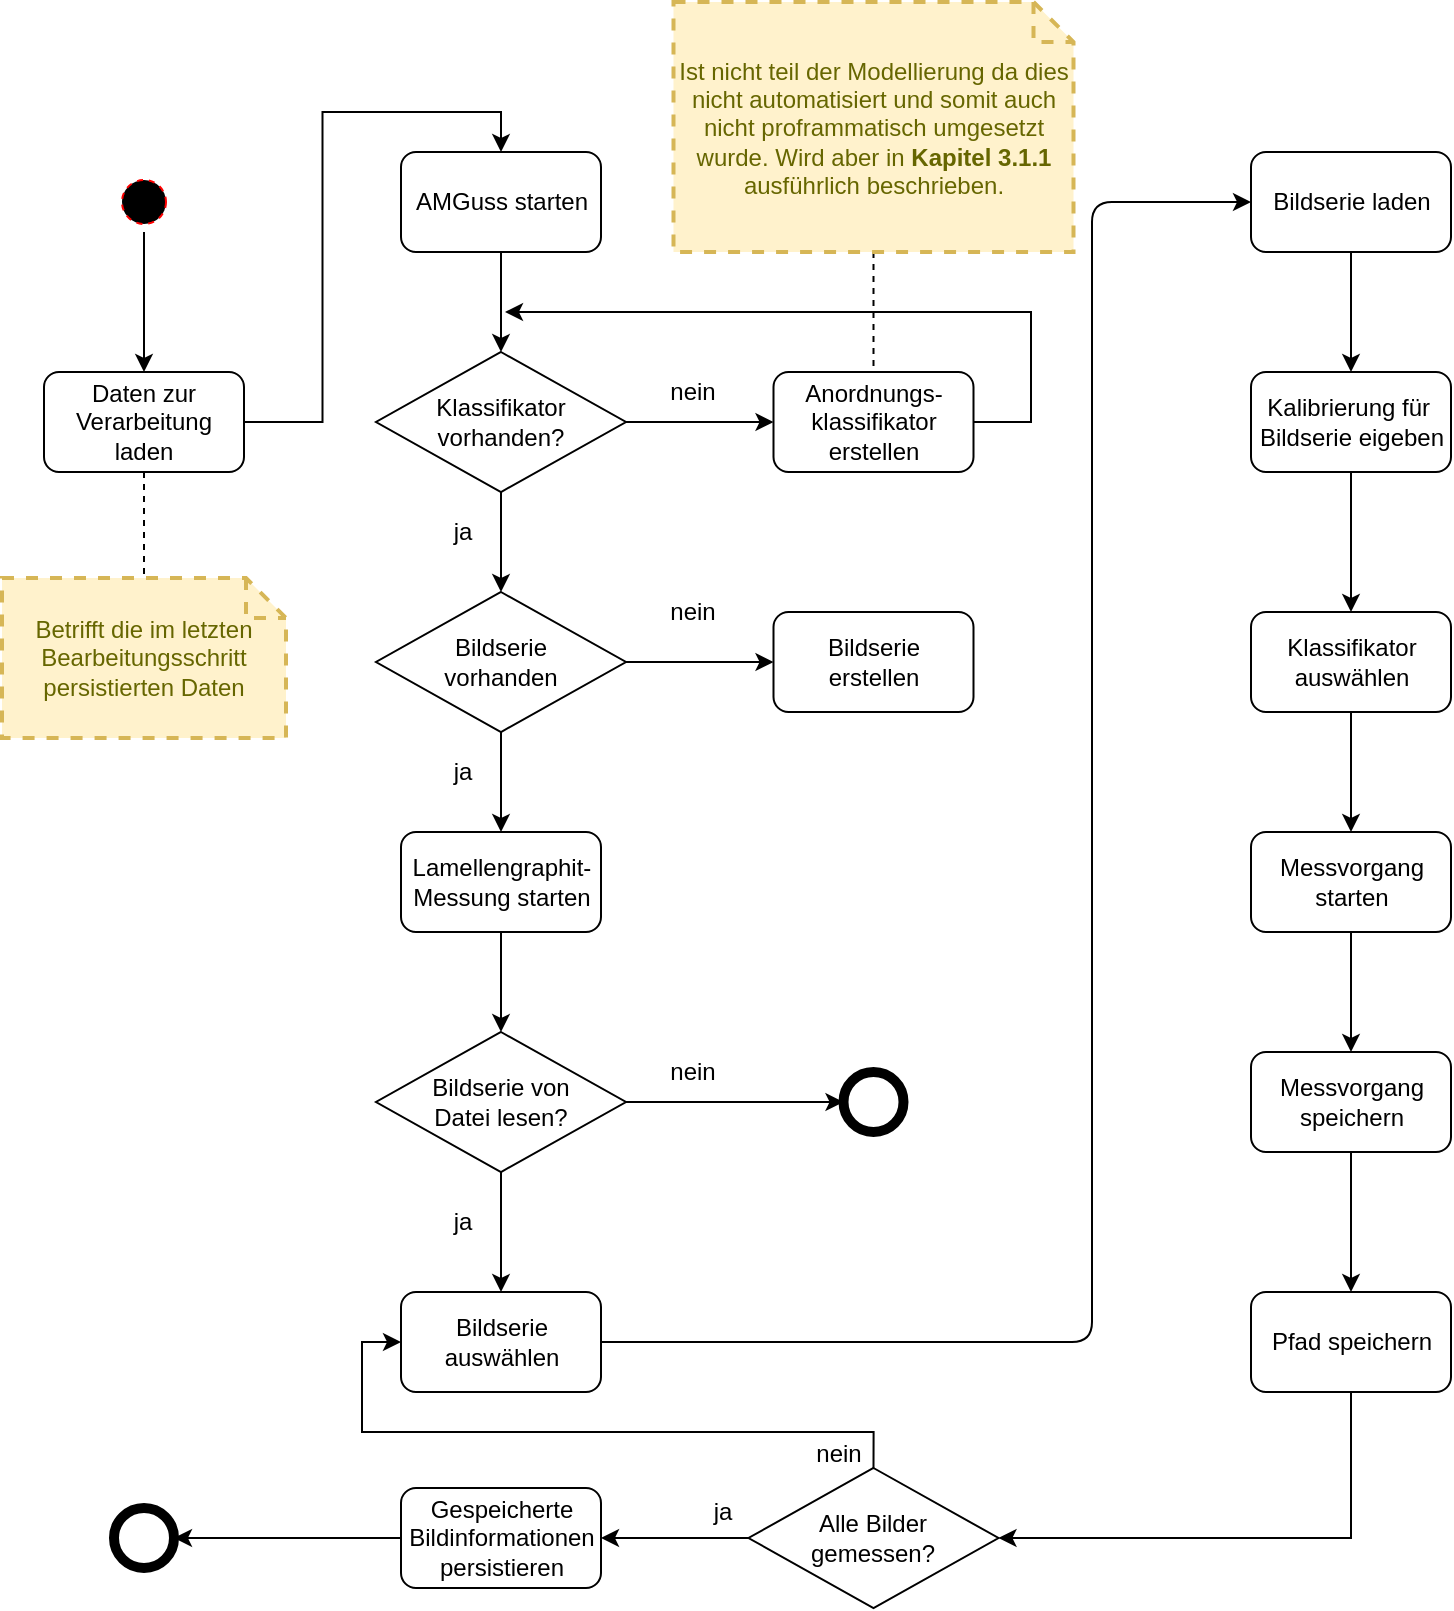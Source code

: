 <mxfile version="14.6.13" type="device"><diagram id="0cp8FbKmrDDWQ9BymdSI" name="Seite-1"><mxGraphModel dx="1550" dy="895" grid="0" gridSize="10" guides="1" tooltips="1" connect="1" arrows="1" fold="1" page="1" pageScale="1" pageWidth="827" pageHeight="1169" math="0" shadow="0"><root><mxCell id="0"/><mxCell id="1" parent="0"/><mxCell id="h053MISelG3bGiyJhrfF-37" style="edgeStyle=orthogonalEdgeStyle;curved=0;rounded=1;sketch=0;orthogonalLoop=1;jettySize=auto;html=1;entryX=0.5;entryY=0;entryDx=0;entryDy=0;fontSize=12;endArrow=classic;endFill=1;" parent="1" source="mZb8H5w4iBh2y0f10wdc-1" target="mZb8H5w4iBh2y0f10wdc-4" edge="1"><mxGeometry relative="1" as="geometry"/></mxCell><mxCell id="mZb8H5w4iBh2y0f10wdc-1" value="Lamellengraphit-Messung starten" style="rounded=1;whiteSpace=wrap;html=1;" parent="1" vertex="1"><mxGeometry x="274.5" y="494" width="100" height="50" as="geometry"/></mxCell><mxCell id="h053MISelG3bGiyJhrfF-38" style="edgeStyle=orthogonalEdgeStyle;curved=0;rounded=1;sketch=0;orthogonalLoop=1;jettySize=auto;html=1;entryX=0.5;entryY=0;entryDx=0;entryDy=0;fontSize=12;endArrow=classic;endFill=1;" parent="1" source="mZb8H5w4iBh2y0f10wdc-4" target="mZb8H5w4iBh2y0f10wdc-6" edge="1"><mxGeometry relative="1" as="geometry"/></mxCell><mxCell id="a9WPJ5ZZiJ02zoqR3pa8-24" style="edgeStyle=orthogonalEdgeStyle;rounded=0;orthogonalLoop=1;jettySize=auto;html=1;entryX=0;entryY=0.5;entryDx=0;entryDy=0;fontSize=12;endArrow=classic;endFill=1;" parent="1" source="mZb8H5w4iBh2y0f10wdc-4" target="h053MISelG3bGiyJhrfF-19" edge="1"><mxGeometry relative="1" as="geometry"/></mxCell><mxCell id="mZb8H5w4iBh2y0f10wdc-4" value="Bildserie von &lt;br&gt;Datei lesen?" style="rhombus;whiteSpace=wrap;html=1;" parent="1" vertex="1"><mxGeometry x="262" y="594" width="125" height="70" as="geometry"/></mxCell><mxCell id="h053MISelG3bGiyJhrfF-39" style="edgeStyle=orthogonalEdgeStyle;curved=0;rounded=1;sketch=0;orthogonalLoop=1;jettySize=auto;html=1;entryX=0;entryY=0.5;entryDx=0;entryDy=0;fontSize=12;endArrow=classic;endFill=1;exitX=1;exitY=0.5;exitDx=0;exitDy=0;" parent="1" source="mZb8H5w4iBh2y0f10wdc-6" target="h053MISelG3bGiyJhrfF-22" edge="1"><mxGeometry relative="1" as="geometry"><Array as="points"><mxPoint x="620" y="749"/><mxPoint x="620" y="179"/></Array></mxGeometry></mxCell><mxCell id="mZb8H5w4iBh2y0f10wdc-6" value="Bildserie auswählen" style="rounded=1;whiteSpace=wrap;html=1;" parent="1" vertex="1"><mxGeometry x="274.5" y="724" width="100" height="50" as="geometry"/></mxCell><mxCell id="mZb8H5w4iBh2y0f10wdc-8" value="ja" style="text;html=1;align=center;verticalAlign=middle;resizable=0;points=[];autosize=1;strokeColor=none;fontSize=12;fontStyle=0" parent="1" vertex="1"><mxGeometry x="294.5" y="335" width="20" height="18" as="geometry"/></mxCell><mxCell id="h053MISelG3bGiyJhrfF-7" style="edgeStyle=orthogonalEdgeStyle;curved=0;rounded=1;sketch=0;orthogonalLoop=1;jettySize=auto;html=1;entryX=0.5;entryY=0;entryDx=0;entryDy=0;fontSize=12;" parent="1" source="h053MISelG3bGiyJhrfF-1" target="h053MISelG3bGiyJhrfF-4" edge="1"><mxGeometry relative="1" as="geometry"/></mxCell><mxCell id="h053MISelG3bGiyJhrfF-1" value="AMGuss starten" style="rounded=1;whiteSpace=wrap;html=1;" parent="1" vertex="1"><mxGeometry x="274.5" y="154" width="100" height="50" as="geometry"/></mxCell><mxCell id="h053MISelG3bGiyJhrfF-11" style="edgeStyle=orthogonalEdgeStyle;curved=0;rounded=1;sketch=0;orthogonalLoop=1;jettySize=auto;html=1;entryX=0;entryY=0.5;entryDx=0;entryDy=0;fontSize=12;" parent="1" source="h053MISelG3bGiyJhrfF-4" target="h053MISelG3bGiyJhrfF-9" edge="1"><mxGeometry relative="1" as="geometry"/></mxCell><mxCell id="h053MISelG3bGiyJhrfF-30" style="edgeStyle=orthogonalEdgeStyle;curved=0;rounded=1;sketch=0;orthogonalLoop=1;jettySize=auto;html=1;entryX=0.5;entryY=0;entryDx=0;entryDy=0;fontSize=12;" parent="1" source="h053MISelG3bGiyJhrfF-4" target="h053MISelG3bGiyJhrfF-29" edge="1"><mxGeometry relative="1" as="geometry"/></mxCell><mxCell id="h053MISelG3bGiyJhrfF-4" value="Klassifikator vorhanden?" style="rhombus;whiteSpace=wrap;html=1;" parent="1" vertex="1"><mxGeometry x="262" y="254" width="125" height="70" as="geometry"/></mxCell><mxCell id="h053MISelG3bGiyJhrfF-8" value="nein" style="text;html=1;align=center;verticalAlign=middle;resizable=0;points=[];autosize=1;strokeColor=none;fontSize=12;" parent="1" vertex="1"><mxGeometry x="399.5" y="264" width="40" height="20" as="geometry"/></mxCell><mxCell id="ABUQqPYH0T19wMjiiPsi-1" style="edgeStyle=orthogonalEdgeStyle;rounded=0;orthogonalLoop=1;jettySize=auto;html=1;exitX=1;exitY=0.5;exitDx=0;exitDy=0;" parent="1" source="h053MISelG3bGiyJhrfF-9" edge="1"><mxGeometry relative="1" as="geometry"><mxPoint x="326.5" y="234" as="targetPoint"/><Array as="points"><mxPoint x="589.5" y="289"/><mxPoint x="589.5" y="234"/></Array></mxGeometry></mxCell><mxCell id="h053MISelG3bGiyJhrfF-9" value="Anordnungs-&lt;br&gt;klassifikator erstellen" style="rounded=1;whiteSpace=wrap;html=1;" parent="1" vertex="1"><mxGeometry x="460.75" y="264" width="100" height="50" as="geometry"/></mxCell><mxCell id="h053MISelG3bGiyJhrfF-19" value="" style="shape=ellipse;html=1;dashed=0;whitespace=wrap;aspect=fixed;strokeWidth=5;perimeter=ellipsePerimeter;rounded=0;sketch=0;fontSize=12;" parent="1" vertex="1"><mxGeometry x="495.75" y="614" width="30" height="30" as="geometry"/></mxCell><mxCell id="h053MISelG3bGiyJhrfF-43" style="edgeStyle=orthogonalEdgeStyle;curved=0;rounded=1;sketch=0;orthogonalLoop=1;jettySize=auto;html=1;entryX=0.5;entryY=0;entryDx=0;entryDy=0;fontSize=12;endArrow=classic;endFill=1;" parent="1" source="h053MISelG3bGiyJhrfF-22" target="h053MISelG3bGiyJhrfF-42" edge="1"><mxGeometry relative="1" as="geometry"/></mxCell><mxCell id="h053MISelG3bGiyJhrfF-22" value="Bildserie laden" style="rounded=1;whiteSpace=wrap;html=1;" parent="1" vertex="1"><mxGeometry x="699.5" y="154" width="100" height="50" as="geometry"/></mxCell><mxCell id="ABUQqPYH0T19wMjiiPsi-2" style="edgeStyle=orthogonalEdgeStyle;rounded=0;orthogonalLoop=1;jettySize=auto;html=1;endArrow=none;endFill=0;dashed=1;" parent="1" source="h053MISelG3bGiyJhrfF-24" target="h053MISelG3bGiyJhrfF-9" edge="1"><mxGeometry relative="1" as="geometry"/></mxCell><mxCell id="h053MISelG3bGiyJhrfF-24" value="Ist nicht teil der Modellierung da dies nicht automatisiert und somit auch nicht proframmatisch umgesetzt wurde. Wird aber in &lt;b&gt;Kapitel 3.1.1&lt;/b&gt; ausführlich beschrieben." style="shape=note;strokeWidth=2;fontSize=12;size=20;whiteSpace=wrap;html=1;fillColor=#fff2cc;strokeColor=#d6b656;fontColor=#666600;rounded=0;sketch=0;dashed=1;" parent="1" vertex="1"><mxGeometry x="410.75" y="79" width="200" height="125" as="geometry"/></mxCell><mxCell id="h053MISelG3bGiyJhrfF-27" value="nein" style="text;html=1;align=center;verticalAlign=middle;resizable=0;points=[];autosize=1;strokeColor=none;fontSize=12;" parent="1" vertex="1"><mxGeometry x="399.5" y="604" width="40" height="20" as="geometry"/></mxCell><mxCell id="h053MISelG3bGiyJhrfF-28" value="ja" style="text;html=1;align=center;verticalAlign=middle;resizable=0;points=[];autosize=1;strokeColor=none;fontSize=12;fontStyle=0" parent="1" vertex="1"><mxGeometry x="294.5" y="680" width="20" height="18" as="geometry"/></mxCell><mxCell id="h053MISelG3bGiyJhrfF-35" style="edgeStyle=orthogonalEdgeStyle;curved=0;rounded=1;sketch=0;orthogonalLoop=1;jettySize=auto;html=1;entryX=0;entryY=0.5;entryDx=0;entryDy=0;fontSize=12;endArrow=classic;endFill=1;" parent="1" source="h053MISelG3bGiyJhrfF-29" target="h053MISelG3bGiyJhrfF-34" edge="1"><mxGeometry relative="1" as="geometry"/></mxCell><mxCell id="h053MISelG3bGiyJhrfF-36" style="edgeStyle=orthogonalEdgeStyle;curved=0;rounded=1;sketch=0;orthogonalLoop=1;jettySize=auto;html=1;entryX=0.5;entryY=0;entryDx=0;entryDy=0;fontSize=12;endArrow=classic;endFill=1;" parent="1" source="h053MISelG3bGiyJhrfF-29" target="mZb8H5w4iBh2y0f10wdc-1" edge="1"><mxGeometry relative="1" as="geometry"/></mxCell><mxCell id="h053MISelG3bGiyJhrfF-29" value="Bildserie&lt;br&gt;vorhanden" style="rhombus;whiteSpace=wrap;html=1;" parent="1" vertex="1"><mxGeometry x="262" y="374" width="125" height="70" as="geometry"/></mxCell><mxCell id="h053MISelG3bGiyJhrfF-32" value="nein" style="text;html=1;align=center;verticalAlign=middle;resizable=0;points=[];autosize=1;strokeColor=none;fontSize=12;" parent="1" vertex="1"><mxGeometry x="399.5" y="374" width="40" height="20" as="geometry"/></mxCell><mxCell id="h053MISelG3bGiyJhrfF-34" value="Bildserie&lt;br&gt;erstellen" style="rounded=1;whiteSpace=wrap;html=1;" parent="1" vertex="1"><mxGeometry x="460.75" y="384" width="100" height="50" as="geometry"/></mxCell><mxCell id="h053MISelG3bGiyJhrfF-41" value="ja" style="text;html=1;align=center;verticalAlign=middle;resizable=0;points=[];autosize=1;strokeColor=none;fontSize=12;fontStyle=0" parent="1" vertex="1"><mxGeometry x="294.5" y="455" width="20" height="18" as="geometry"/></mxCell><mxCell id="h053MISelG3bGiyJhrfF-45" style="edgeStyle=orthogonalEdgeStyle;curved=0;rounded=1;sketch=0;orthogonalLoop=1;jettySize=auto;html=1;fontSize=12;endArrow=classic;endFill=1;" parent="1" source="h053MISelG3bGiyJhrfF-42" target="h053MISelG3bGiyJhrfF-44" edge="1"><mxGeometry relative="1" as="geometry"/></mxCell><mxCell id="h053MISelG3bGiyJhrfF-42" value="Kalibrierung für&amp;nbsp;&lt;br&gt;Bildserie eigeben" style="rounded=1;whiteSpace=wrap;html=1;" parent="1" vertex="1"><mxGeometry x="699.5" y="264" width="100" height="50" as="geometry"/></mxCell><mxCell id="h053MISelG3bGiyJhrfF-47" style="edgeStyle=orthogonalEdgeStyle;curved=0;rounded=1;sketch=0;orthogonalLoop=1;jettySize=auto;html=1;entryX=0.5;entryY=0;entryDx=0;entryDy=0;fontSize=12;endArrow=classic;endFill=1;" parent="1" source="h053MISelG3bGiyJhrfF-44" target="h053MISelG3bGiyJhrfF-46" edge="1"><mxGeometry relative="1" as="geometry"/></mxCell><mxCell id="h053MISelG3bGiyJhrfF-44" value="Klassifikator&lt;br&gt;auswählen" style="rounded=1;whiteSpace=wrap;html=1;" parent="1" vertex="1"><mxGeometry x="699.5" y="384" width="100" height="50" as="geometry"/></mxCell><mxCell id="a9WPJ5ZZiJ02zoqR3pa8-10" style="edgeStyle=orthogonalEdgeStyle;rounded=0;orthogonalLoop=1;jettySize=auto;html=1;fontSize=12;endArrow=classic;endFill=1;" parent="1" source="h053MISelG3bGiyJhrfF-46" target="a9WPJ5ZZiJ02zoqR3pa8-9" edge="1"><mxGeometry relative="1" as="geometry"/></mxCell><mxCell id="h053MISelG3bGiyJhrfF-46" value="Messvorgang starten" style="rounded=1;whiteSpace=wrap;html=1;" parent="1" vertex="1"><mxGeometry x="699.5" y="494" width="100" height="50" as="geometry"/></mxCell><mxCell id="h053MISelG3bGiyJhrfF-48" value="" style="shape=ellipse;html=1;dashed=0;whitespace=wrap;aspect=fixed;strokeWidth=5;perimeter=ellipsePerimeter;rounded=0;sketch=0;fontSize=12;" parent="1" vertex="1"><mxGeometry x="131" y="832" width="30" height="30" as="geometry"/></mxCell><mxCell id="hDiuGq1RvRHEgdCUgPpy-1" style="edgeStyle=orthogonalEdgeStyle;rounded=0;orthogonalLoop=1;jettySize=auto;html=1;fontSize=12;" edge="1" parent="1" source="a9WPJ5ZZiJ02zoqR3pa8-1" target="a9WPJ5ZZiJ02zoqR3pa8-4"><mxGeometry relative="1" as="geometry"/></mxCell><mxCell id="a9WPJ5ZZiJ02zoqR3pa8-1" value="" style="ellipse;html=1;shape=startState;fillColor=#000000;strokeColor=#ff0000;dashed=1;fontSize=12;" parent="1" vertex="1"><mxGeometry x="131" y="164" width="30" height="30" as="geometry"/></mxCell><mxCell id="a9WPJ5ZZiJ02zoqR3pa8-8" style="edgeStyle=orthogonalEdgeStyle;rounded=0;orthogonalLoop=1;jettySize=auto;html=1;entryX=0.5;entryY=0;entryDx=0;entryDy=0;fontSize=12;endArrow=classic;endFill=1;" parent="1" source="a9WPJ5ZZiJ02zoqR3pa8-4" target="h053MISelG3bGiyJhrfF-1" edge="1"><mxGeometry relative="1" as="geometry"/></mxCell><mxCell id="a9WPJ5ZZiJ02zoqR3pa8-12" style="edgeStyle=orthogonalEdgeStyle;rounded=0;orthogonalLoop=1;jettySize=auto;html=1;fontSize=12;endArrow=none;endFill=0;dashed=1;" parent="1" source="a9WPJ5ZZiJ02zoqR3pa8-4" target="a9WPJ5ZZiJ02zoqR3pa8-5" edge="1"><mxGeometry relative="1" as="geometry"/></mxCell><mxCell id="a9WPJ5ZZiJ02zoqR3pa8-4" value="Daten zur Verarbeitung laden" style="rounded=1;whiteSpace=wrap;html=1;" parent="1" vertex="1"><mxGeometry x="96" y="264" width="100" height="50" as="geometry"/></mxCell><mxCell id="a9WPJ5ZZiJ02zoqR3pa8-5" value="Betrifft die im letzten Bearbeitungsschritt&lt;br style=&quot;font-size: 12px;&quot;&gt;persistierten Daten" style="shape=note;strokeWidth=2;fontSize=12;size=20;whiteSpace=wrap;html=1;fillColor=#fff2cc;strokeColor=#d6b656;fontColor=#666600;dashed=1;" parent="1" vertex="1"><mxGeometry x="75" y="367" width="142" height="80" as="geometry"/></mxCell><mxCell id="a9WPJ5ZZiJ02zoqR3pa8-18" style="edgeStyle=orthogonalEdgeStyle;rounded=0;orthogonalLoop=1;jettySize=auto;html=1;entryX=0.5;entryY=0;entryDx=0;entryDy=0;fontSize=12;endArrow=classic;endFill=1;" parent="1" source="a9WPJ5ZZiJ02zoqR3pa8-9" target="a9WPJ5ZZiJ02zoqR3pa8-17" edge="1"><mxGeometry relative="1" as="geometry"/></mxCell><mxCell id="a9WPJ5ZZiJ02zoqR3pa8-9" value="Messvorgang speichern" style="rounded=1;whiteSpace=wrap;html=1;" parent="1" vertex="1"><mxGeometry x="699.5" y="604" width="100" height="50" as="geometry"/></mxCell><mxCell id="a9WPJ5ZZiJ02zoqR3pa8-19" style="edgeStyle=orthogonalEdgeStyle;rounded=0;orthogonalLoop=1;jettySize=auto;html=1;entryX=0;entryY=0.5;entryDx=0;entryDy=0;fontSize=12;endArrow=classic;endFill=1;exitX=0.5;exitY=0;exitDx=0;exitDy=0;" parent="1" source="a9WPJ5ZZiJ02zoqR3pa8-13" target="mZb8H5w4iBh2y0f10wdc-6" edge="1"><mxGeometry relative="1" as="geometry"><Array as="points"><mxPoint x="511" y="794"/><mxPoint x="255" y="794"/><mxPoint x="255" y="749"/></Array></mxGeometry></mxCell><mxCell id="a9WPJ5ZZiJ02zoqR3pa8-28" style="edgeStyle=orthogonalEdgeStyle;rounded=0;orthogonalLoop=1;jettySize=auto;html=1;entryX=1;entryY=0.5;entryDx=0;entryDy=0;fontSize=12;endArrow=classic;endFill=1;" parent="1" source="a9WPJ5ZZiJ02zoqR3pa8-13" target="a9WPJ5ZZiJ02zoqR3pa8-27" edge="1"><mxGeometry relative="1" as="geometry"/></mxCell><mxCell id="a9WPJ5ZZiJ02zoqR3pa8-13" value="Alle Bilder&lt;br&gt;gemessen?" style="rhombus;whiteSpace=wrap;html=1;" parent="1" vertex="1"><mxGeometry x="448.25" y="812" width="125" height="70" as="geometry"/></mxCell><mxCell id="a9WPJ5ZZiJ02zoqR3pa8-20" style="edgeStyle=orthogonalEdgeStyle;rounded=0;orthogonalLoop=1;jettySize=auto;html=1;entryX=1;entryY=0.5;entryDx=0;entryDy=0;fontSize=12;endArrow=classic;endFill=1;exitX=0.5;exitY=1;exitDx=0;exitDy=0;" parent="1" source="a9WPJ5ZZiJ02zoqR3pa8-17" target="a9WPJ5ZZiJ02zoqR3pa8-13" edge="1"><mxGeometry relative="1" as="geometry"/></mxCell><mxCell id="a9WPJ5ZZiJ02zoqR3pa8-17" value="Pfad speichern" style="rounded=1;whiteSpace=wrap;html=1;" parent="1" vertex="1"><mxGeometry x="699.5" y="724" width="100" height="50" as="geometry"/></mxCell><mxCell id="a9WPJ5ZZiJ02zoqR3pa8-21" value="nein" style="text;html=1;align=center;verticalAlign=middle;resizable=0;points=[];autosize=1;strokeColor=none;fontSize=12;" parent="1" vertex="1"><mxGeometry x="477" y="796" width="32" height="18" as="geometry"/></mxCell><mxCell id="a9WPJ5ZZiJ02zoqR3pa8-23" value="ja" style="text;html=1;align=center;verticalAlign=middle;resizable=0;points=[];autosize=1;strokeColor=none;fontSize=12;" parent="1" vertex="1"><mxGeometry x="425" y="825" width="20" height="18" as="geometry"/></mxCell><mxCell id="a9WPJ5ZZiJ02zoqR3pa8-29" style="edgeStyle=orthogonalEdgeStyle;rounded=0;orthogonalLoop=1;jettySize=auto;html=1;entryX=1;entryY=0.5;entryDx=0;entryDy=0;fontSize=12;endArrow=classic;endFill=1;" parent="1" source="a9WPJ5ZZiJ02zoqR3pa8-27" target="h053MISelG3bGiyJhrfF-48" edge="1"><mxGeometry relative="1" as="geometry"/></mxCell><mxCell id="a9WPJ5ZZiJ02zoqR3pa8-27" value="Gespeicherte Bildinformationen persistieren" style="rounded=1;whiteSpace=wrap;html=1;" parent="1" vertex="1"><mxGeometry x="274.5" y="822" width="100" height="50" as="geometry"/></mxCell></root></mxGraphModel></diagram></mxfile>
